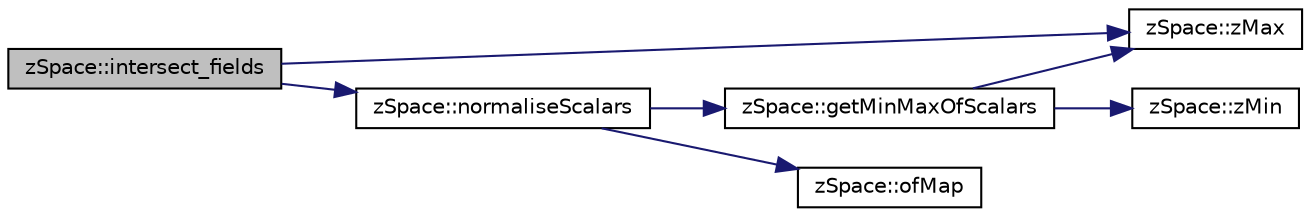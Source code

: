 digraph "zSpace::intersect_fields"
{
 // LATEX_PDF_SIZE
  edge [fontname="Helvetica",fontsize="10",labelfontname="Helvetica",labelfontsize="10"];
  node [fontname="Helvetica",fontsize="10",shape=record];
  rankdir="LR";
  Node209 [label="zSpace::intersect_fields",height=0.2,width=0.4,color="black", fillcolor="grey75", style="filled", fontcolor="black",tooltip="This method creates a intersect of the fields at the input buffers and stores them in the result buff..."];
  Node209 -> Node210 [color="midnightblue",fontsize="10",style="solid",fontname="Helvetica"];
  Node210 [label="zSpace::zMax",height=0.2,width=0.4,color="black", fillcolor="white", style="filled",URL="$group__z_core_utilities.html#gacb877a2c4d1cc7223201689ba437d5dd",tooltip="This method returns the maximum of the two input values."];
  Node209 -> Node211 [color="midnightblue",fontsize="10",style="solid",fontname="Helvetica"];
  Node211 [label="zSpace::normaliseScalars",height=0.2,width=0.4,color="black", fillcolor="white", style="filled",URL="$group__z_field_utilities.html#ga524f0acafcab3796882c6cd327564965",tooltip="This method normalises the scalar values at the given field buffer."];
  Node211 -> Node212 [color="midnightblue",fontsize="10",style="solid",fontname="Helvetica"];
  Node212 [label="zSpace::getMinMaxOfScalars",height=0.2,width=0.4,color="black", fillcolor="white", style="filled",URL="$group__z_field_utilities.html#ga9ff370b9c2198d7f4a19d3ebbe75529f",tooltip="This method computes the min and max scalar values at the given Scalars buffer."];
  Node212 -> Node213 [color="midnightblue",fontsize="10",style="solid",fontname="Helvetica"];
  Node213 [label="zSpace::zMin",height=0.2,width=0.4,color="black", fillcolor="white", style="filled",URL="$group__z_core_utilities.html#ga2eb6fc5b163e7ebfbc3af744f9dfe8bd",tooltip="This method returns the minimum of the two input values."];
  Node212 -> Node210 [color="midnightblue",fontsize="10",style="solid",fontname="Helvetica"];
  Node211 -> Node214 [color="midnightblue",fontsize="10",style="solid",fontname="Helvetica"];
  Node214 [label="zSpace::ofMap",height=0.2,width=0.4,color="black", fillcolor="white", style="filled",URL="$group__z_core_utilities.html#ga772c31654e2dcf5f5ac0a884f3f9612a",tooltip="This method maps the input value from the input domain to output domain."];
}

